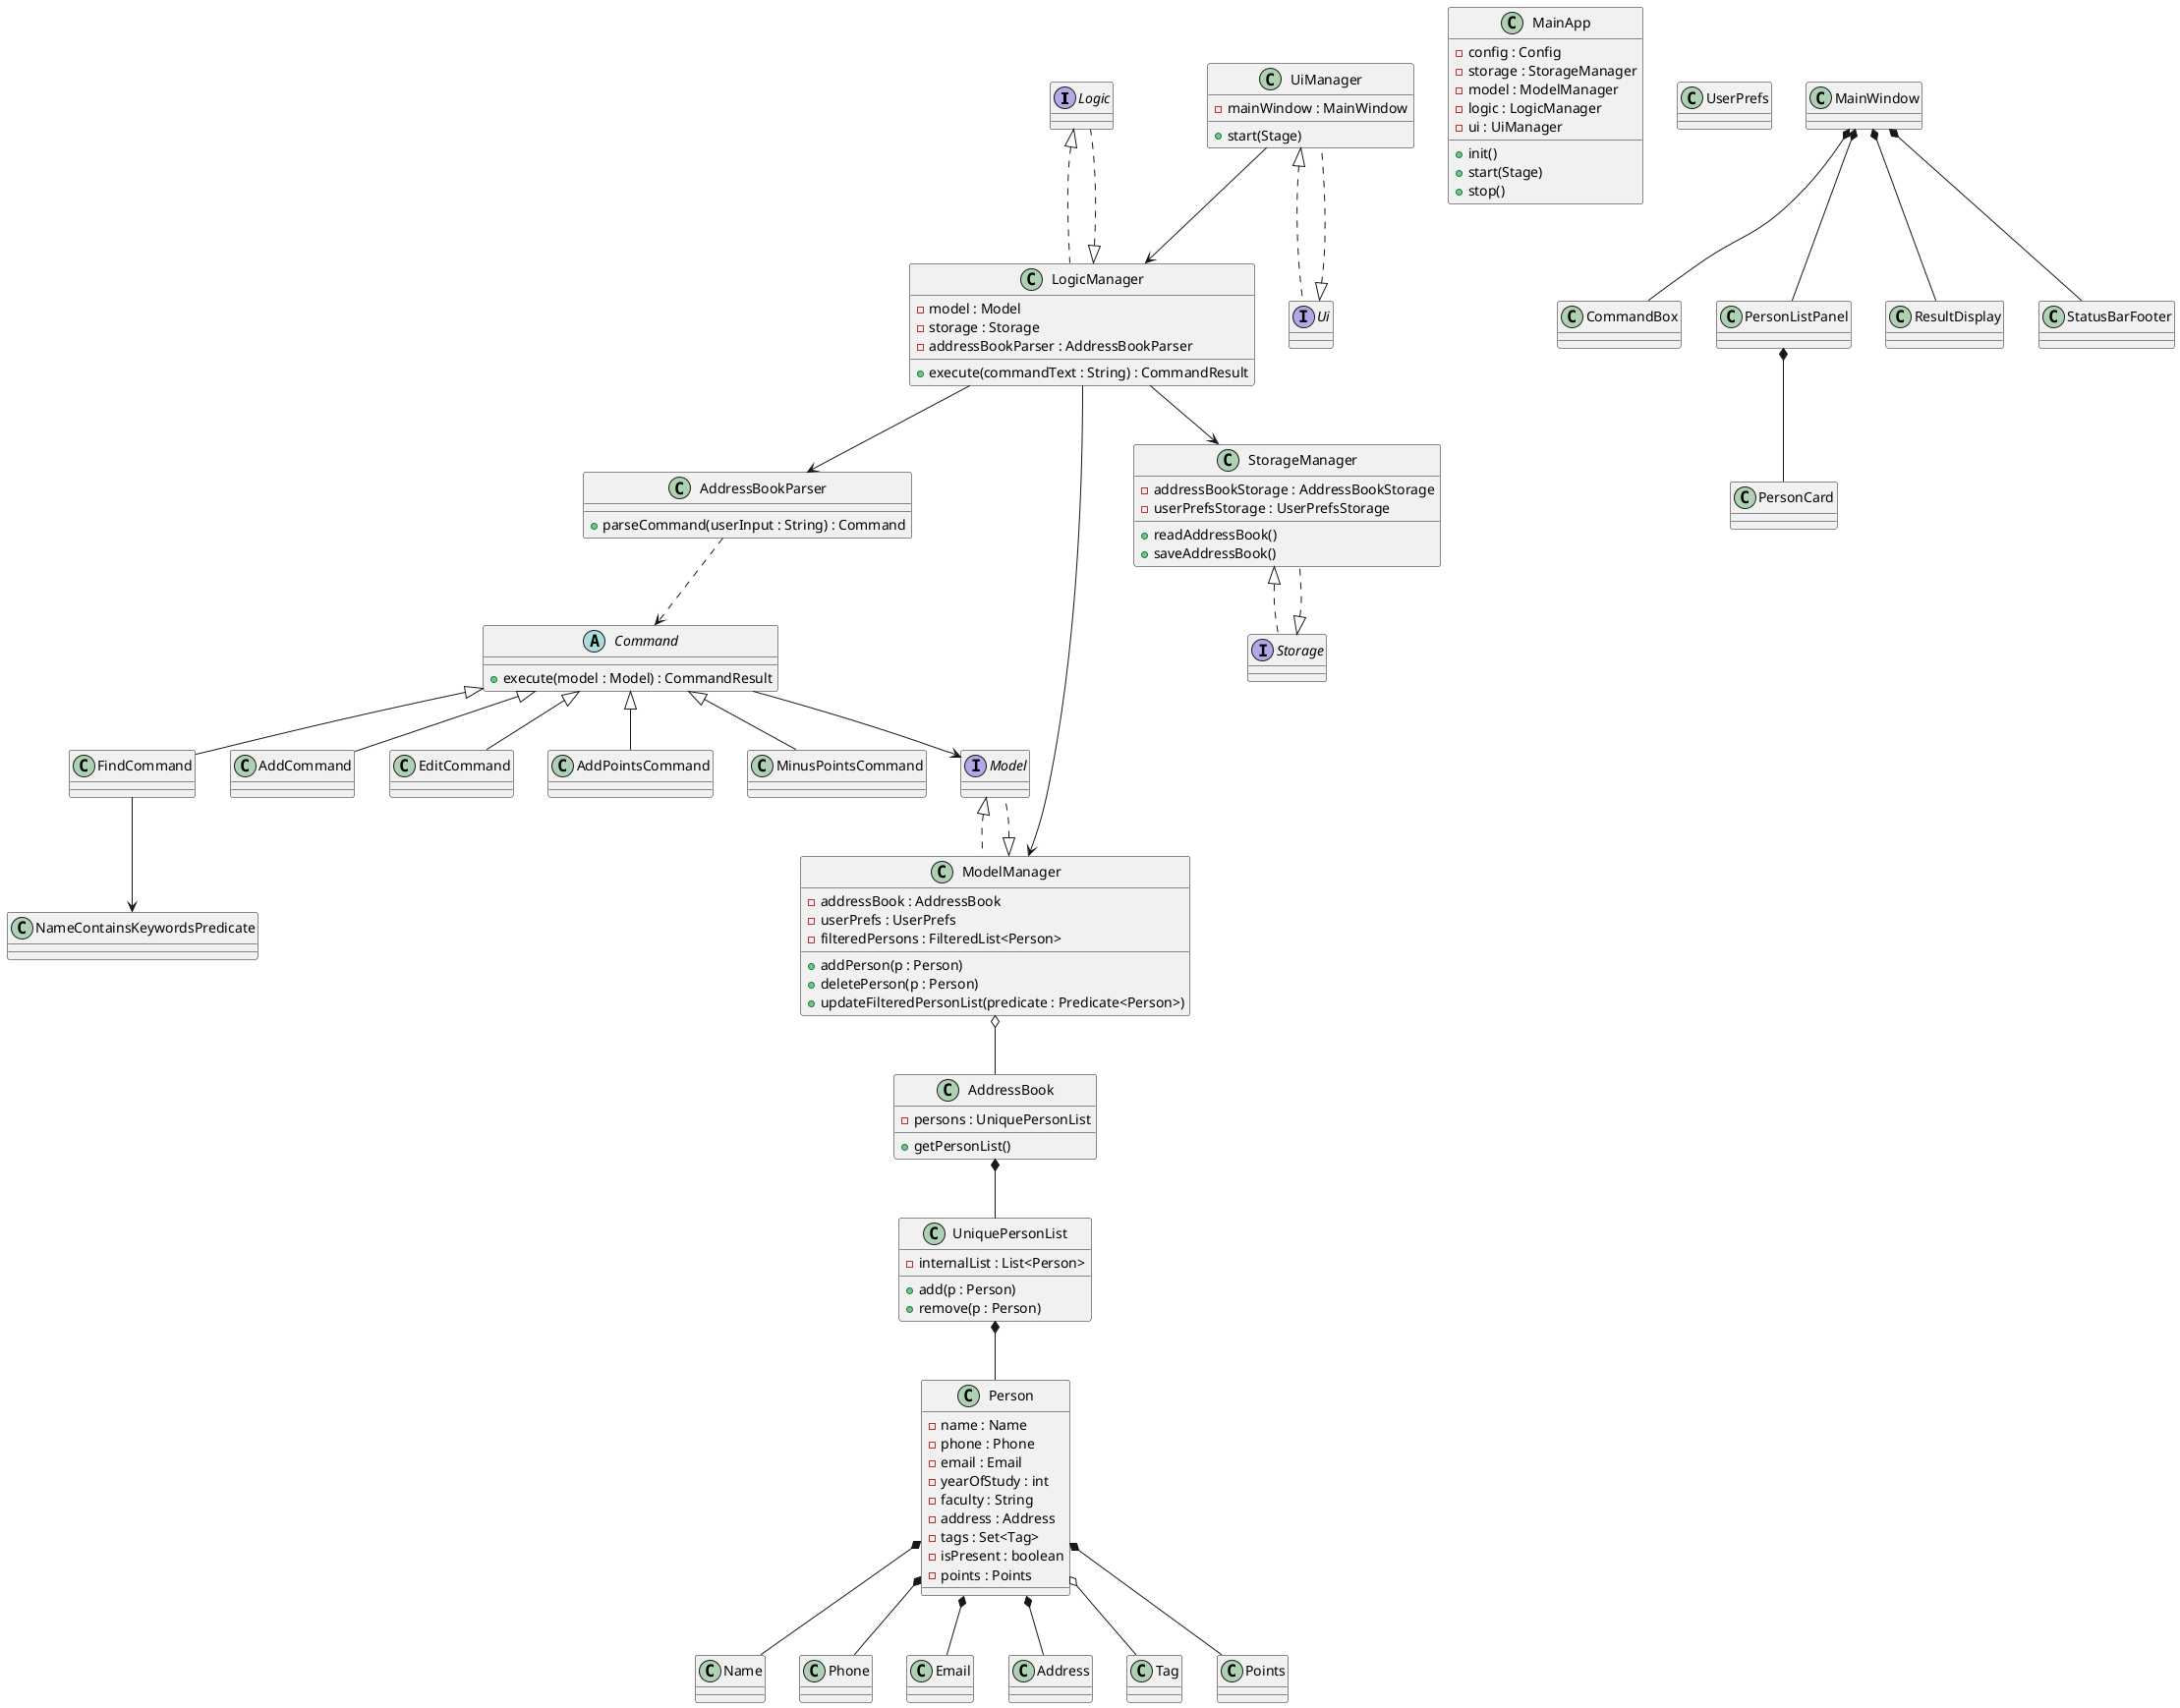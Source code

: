 @startuml

' Interfaces
interface Logic
interface Model
interface Storage
interface Ui

' Core application
class MainApp {
    - config : Config
    - storage : StorageManager
    - model : ModelManager
    - logic : LogicManager
    - ui : UiManager
    + init()
    + start(Stage)
    + stop()
}

' Logic layer
class LogicManager {
    - model : Model
    - storage : Storage
    - addressBookParser : AddressBookParser
    + execute(commandText : String) : CommandResult
}
Logic <|.. LogicManager

class AddressBookParser {
    + parseCommand(userInput : String) : Command
}

' Model layer
class ModelManager {
    - addressBook : AddressBook
    - userPrefs : UserPrefs
    - filteredPersons : FilteredList<Person>
    + addPerson(p : Person)
    + deletePerson(p : Person)
    + updateFilteredPersonList(predicate : Predicate<Person>)
}
Model <|.. ModelManager

class AddressBook {
    - persons : UniquePersonList
    + getPersonList()
}

class UniquePersonList {
    - internalList : List<Person>
    + add(p : Person)
    + remove(p : Person)
}

' Domain entity: Person
class Person {
    - name : Name
    - phone : Phone
    - email : Email
    - yearOfStudy : int
    - faculty : String
    - address : Address
    - tags : Set<Tag>
    - isPresent : boolean
    - points : Points
}

' Value objects
class Name
class Phone
class Email
class Address
class Tag
class Points
class UserPrefs

' Storage
class StorageManager {
    - addressBookStorage : AddressBookStorage
    - userPrefsStorage : UserPrefsStorage
    + readAddressBook()
    + saveAddressBook()
}
Storage <|.. StorageManager

' UI
class UiManager {
    - mainWindow : MainWindow
    + start(Stage)
}
Ui <|.. UiManager

class MainWindow
class CommandBox
class PersonListPanel
class PersonCard
class ResultDisplay
class StatusBarFooter

' Commands & parser relationships
abstract class Command {
    + execute(model : Model) : CommandResult
}
class FindCommand
class AddCommand
class EditCommand
class AddPointsCommand
class MinusPointsCommand

Command <|-- FindCommand
Command <|-- AddCommand
Command <|-- EditCommand
Command <|-- AddPointsCommand
Command <|-- MinusPointsCommand

' Relationships
' Composition: AddressBook *-- UniquePersonList (person list cannot exist without addressbook)
AddressBook *-- UniquePersonList
' Composition: UniquePersonList *-- Person (persons are contained in unique list)
UniquePersonList *-- Person
' Composition: Person *-- Name / Phone / Email / Address / Points (value objects strongly tied)
Person *-- Name
Person *-- Phone
Person *-- Email
Person *-- Address
Person *-- Points
' Aggregation: Person o-- Tag (tags can exist independently)
Person o-- Tag
' ModelManager o-- AddressBook (model contains an AddressBook but addressbook can exist independently)
ModelManager o-- AddressBook
' Dependencies
LogicManager --> AddressBookParser
LogicManager --> StorageManager
LogicManager --> ModelManager
UiManager --> LogicManager
AddressBookParser ..> Command
Command --> Model
FindCommand --> NameContainsKeywordsPredicate

' Implementation/Interfaces
ModelManager <|.. Model
LogicManager <|.. Logic
StorageManager <|.. Storage
UiManager <|.. Ui

' UI composition
MainWindow *-- CommandBox
MainWindow *-- ResultDisplay
MainWindow *-- PersonListPanel
MainWindow *-- StatusBarFooter
PersonListPanel *-- PersonCard
@enduml

